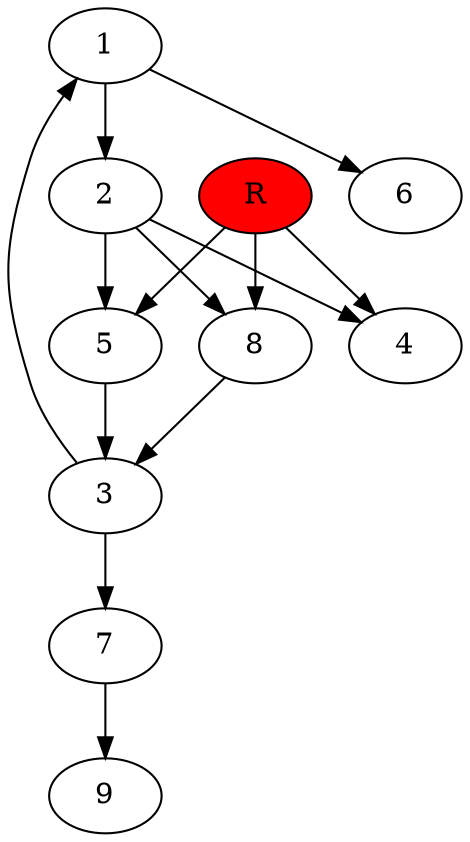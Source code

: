 digraph prb33275 {
	1
	2
	3
	4
	5
	6
	7
	8
	R [fillcolor="#ff0000" style=filled]
	1 -> 2
	1 -> 6
	2 -> 4
	2 -> 5
	2 -> 8
	3 -> 1
	3 -> 7
	5 -> 3
	7 -> 9
	8 -> 3
	R -> 4
	R -> 5
	R -> 8
}
